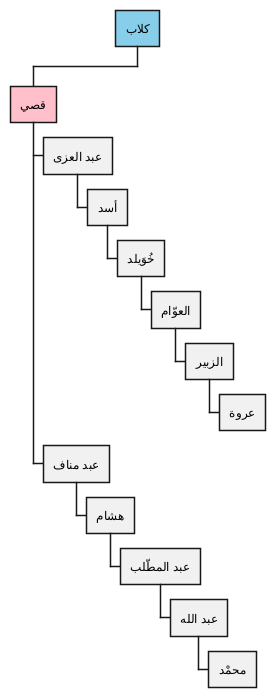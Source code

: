 @startwbs

*[#SkyBlue] كلاب
**[#pink] قصي
*** عبد العزى
**** أسد
***** خُوَيلد
****** العوّام
******* الزبير
******** عروة
*** عبد مناف
**** هشام
***** عبد المطّلب
****** عبد الله
******* محمْد

@endwbs
